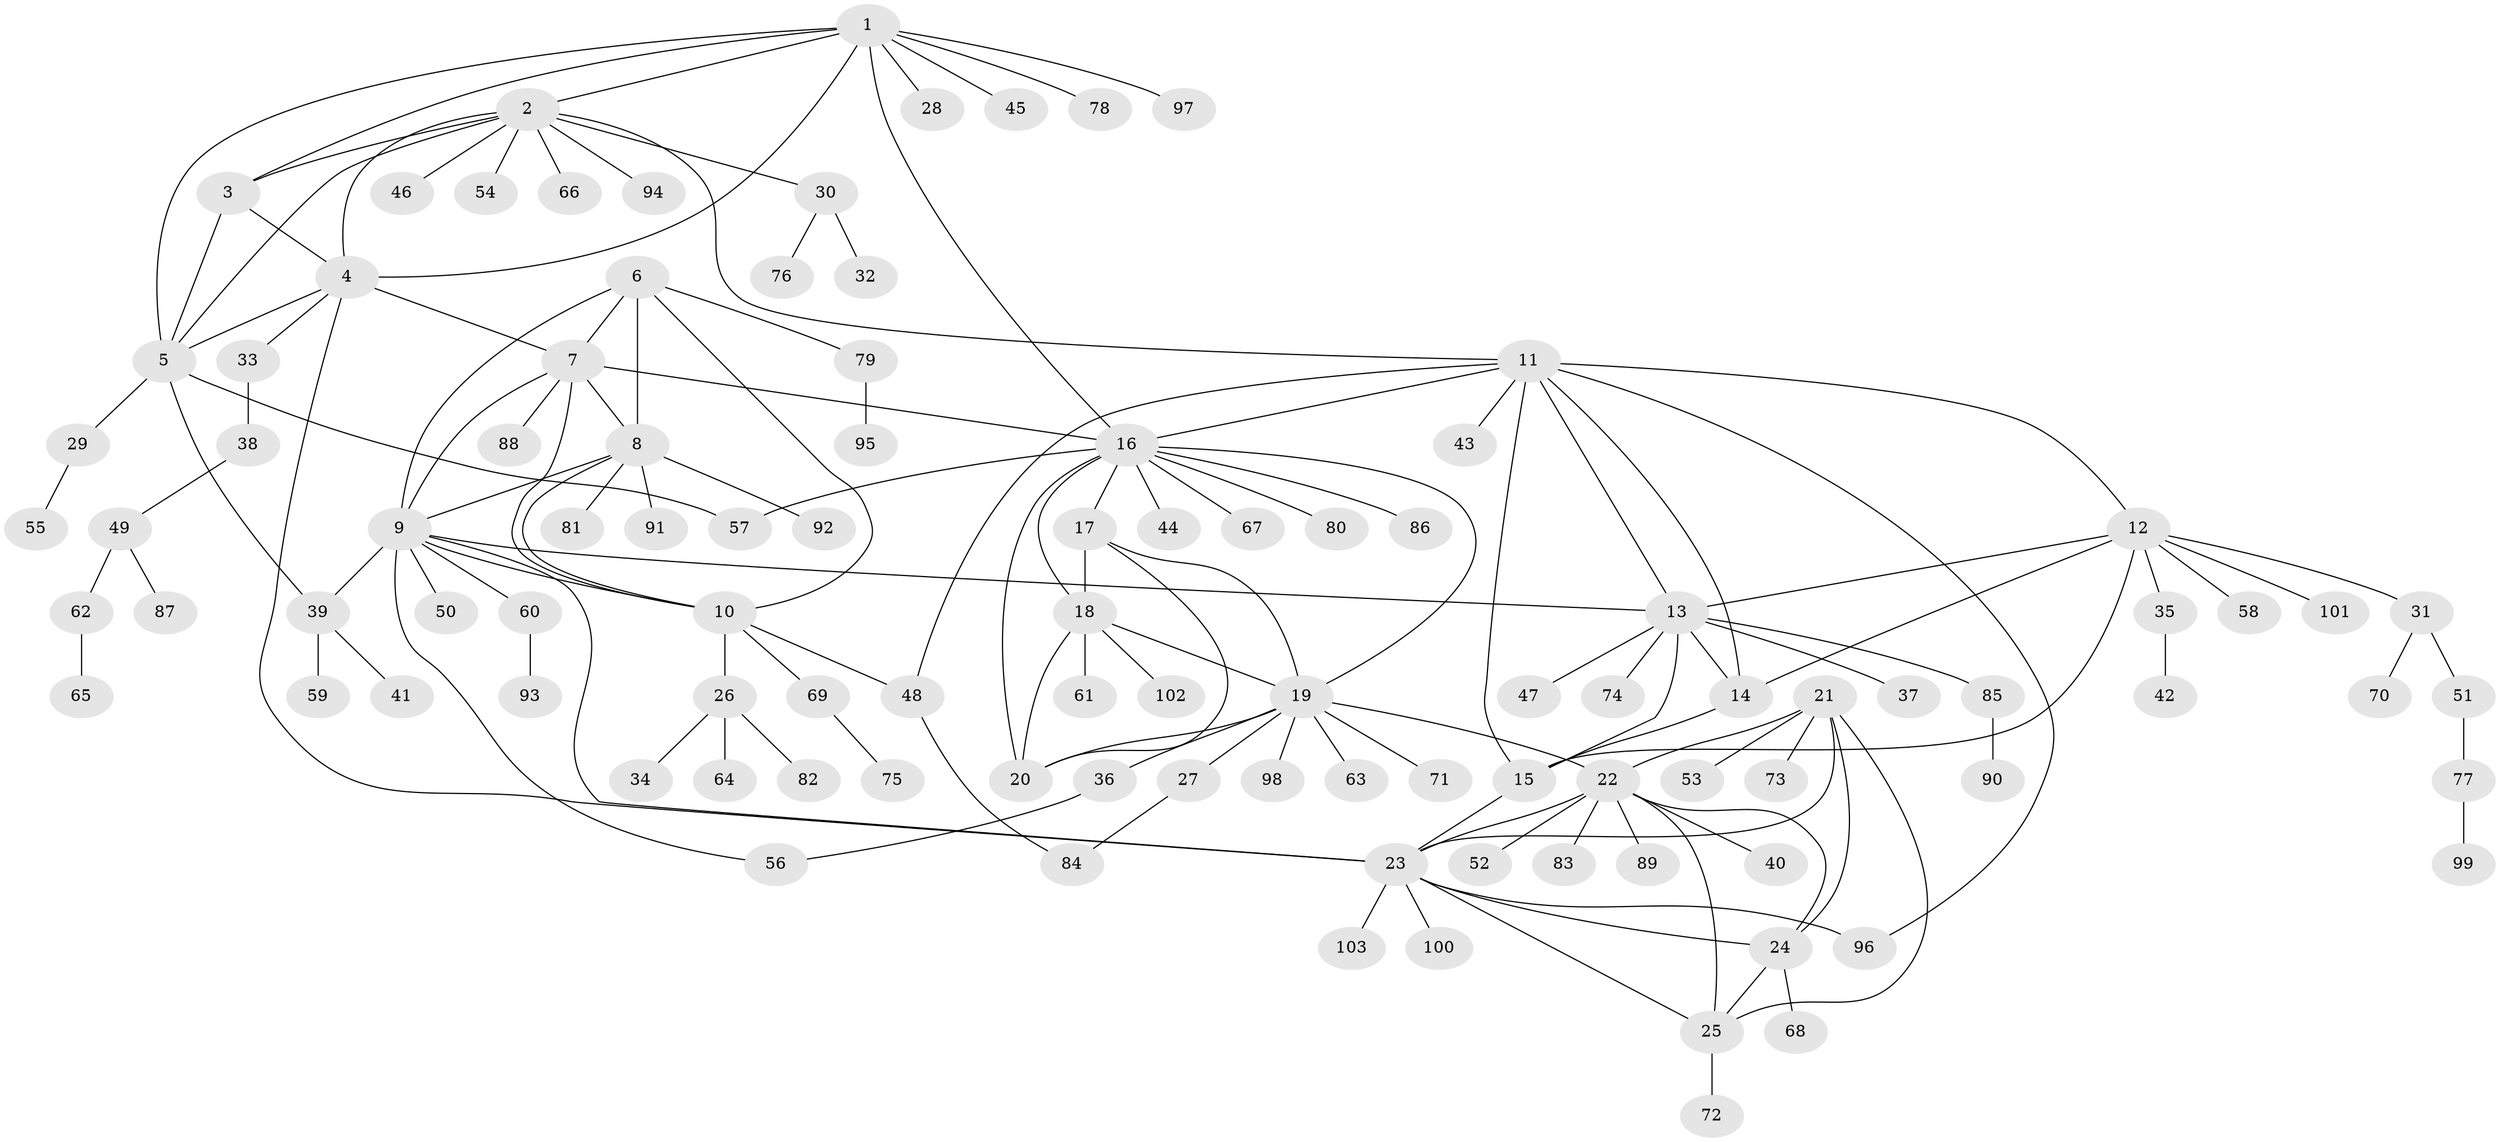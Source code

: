 // Generated by graph-tools (version 1.1) at 2025/26/03/09/25 03:26:38]
// undirected, 103 vertices, 144 edges
graph export_dot {
graph [start="1"]
  node [color=gray90,style=filled];
  1;
  2;
  3;
  4;
  5;
  6;
  7;
  8;
  9;
  10;
  11;
  12;
  13;
  14;
  15;
  16;
  17;
  18;
  19;
  20;
  21;
  22;
  23;
  24;
  25;
  26;
  27;
  28;
  29;
  30;
  31;
  32;
  33;
  34;
  35;
  36;
  37;
  38;
  39;
  40;
  41;
  42;
  43;
  44;
  45;
  46;
  47;
  48;
  49;
  50;
  51;
  52;
  53;
  54;
  55;
  56;
  57;
  58;
  59;
  60;
  61;
  62;
  63;
  64;
  65;
  66;
  67;
  68;
  69;
  70;
  71;
  72;
  73;
  74;
  75;
  76;
  77;
  78;
  79;
  80;
  81;
  82;
  83;
  84;
  85;
  86;
  87;
  88;
  89;
  90;
  91;
  92;
  93;
  94;
  95;
  96;
  97;
  98;
  99;
  100;
  101;
  102;
  103;
  1 -- 2;
  1 -- 3;
  1 -- 4;
  1 -- 5;
  1 -- 16;
  1 -- 28;
  1 -- 45;
  1 -- 78;
  1 -- 97;
  2 -- 3;
  2 -- 4;
  2 -- 5;
  2 -- 11;
  2 -- 30;
  2 -- 46;
  2 -- 54;
  2 -- 66;
  2 -- 94;
  3 -- 4;
  3 -- 5;
  4 -- 5;
  4 -- 7;
  4 -- 23;
  4 -- 33;
  5 -- 29;
  5 -- 39;
  5 -- 57;
  6 -- 7;
  6 -- 8;
  6 -- 9;
  6 -- 10;
  6 -- 79;
  7 -- 8;
  7 -- 9;
  7 -- 10;
  7 -- 16;
  7 -- 88;
  8 -- 9;
  8 -- 10;
  8 -- 81;
  8 -- 91;
  8 -- 92;
  9 -- 10;
  9 -- 13;
  9 -- 23;
  9 -- 39;
  9 -- 50;
  9 -- 56;
  9 -- 60;
  10 -- 26;
  10 -- 48;
  10 -- 69;
  11 -- 12;
  11 -- 13;
  11 -- 14;
  11 -- 15;
  11 -- 16;
  11 -- 43;
  11 -- 48;
  11 -- 96;
  12 -- 13;
  12 -- 14;
  12 -- 15;
  12 -- 31;
  12 -- 35;
  12 -- 58;
  12 -- 101;
  13 -- 14;
  13 -- 15;
  13 -- 37;
  13 -- 47;
  13 -- 74;
  13 -- 85;
  14 -- 15;
  15 -- 23;
  16 -- 17;
  16 -- 18;
  16 -- 19;
  16 -- 20;
  16 -- 44;
  16 -- 57;
  16 -- 67;
  16 -- 80;
  16 -- 86;
  17 -- 18;
  17 -- 19;
  17 -- 20;
  18 -- 19;
  18 -- 20;
  18 -- 61;
  18 -- 102;
  19 -- 20;
  19 -- 22;
  19 -- 27;
  19 -- 36;
  19 -- 63;
  19 -- 71;
  19 -- 98;
  21 -- 22;
  21 -- 23;
  21 -- 24;
  21 -- 25;
  21 -- 53;
  21 -- 73;
  22 -- 23;
  22 -- 24;
  22 -- 25;
  22 -- 40;
  22 -- 52;
  22 -- 83;
  22 -- 89;
  23 -- 24;
  23 -- 25;
  23 -- 96;
  23 -- 100;
  23 -- 103;
  24 -- 25;
  24 -- 68;
  25 -- 72;
  26 -- 34;
  26 -- 64;
  26 -- 82;
  27 -- 84;
  29 -- 55;
  30 -- 32;
  30 -- 76;
  31 -- 51;
  31 -- 70;
  33 -- 38;
  35 -- 42;
  36 -- 56;
  38 -- 49;
  39 -- 41;
  39 -- 59;
  48 -- 84;
  49 -- 62;
  49 -- 87;
  51 -- 77;
  60 -- 93;
  62 -- 65;
  69 -- 75;
  77 -- 99;
  79 -- 95;
  85 -- 90;
}
